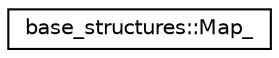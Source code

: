 digraph "Graphical Class Hierarchy"
{
  edge [fontname="Helvetica",fontsize="10",labelfontname="Helvetica",labelfontsize="10"];
  node [fontname="Helvetica",fontsize="10",shape=record];
  rankdir="LR";
  Node0 [label="base_structures::Map_",height=0.2,width=0.4,color="black", fillcolor="white", style="filled",URL="$structbase__structures_1_1Map__.html",tooltip="Class of Tiles Map. "];
}
